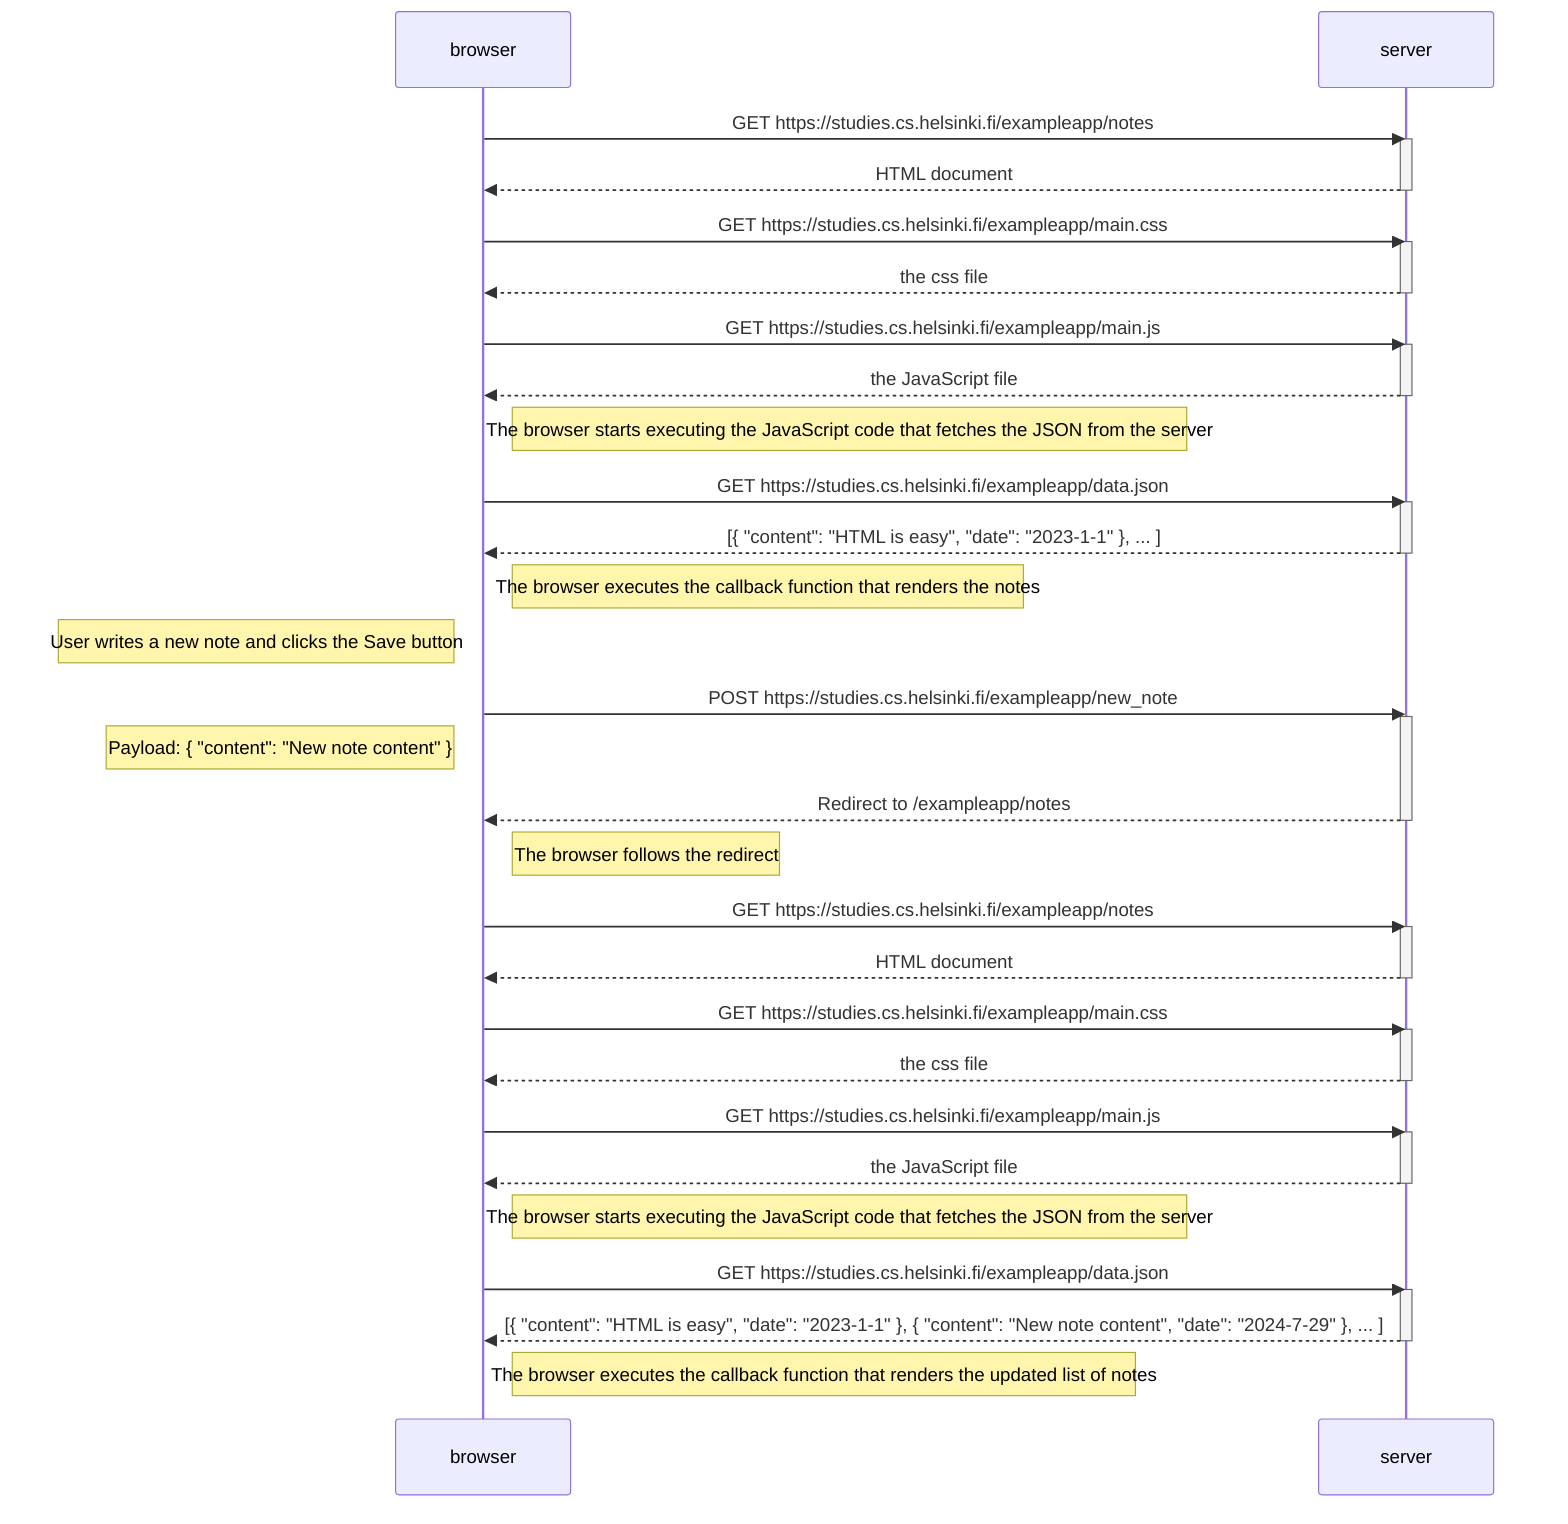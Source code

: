 sequenceDiagram
participant browser
participant server

browser->>server: GET https://studies.cs.helsinki.fi/exampleapp/notes
activate server
server-->>browser: HTML document
deactivate server

browser->>server: GET https://studies.cs.helsinki.fi/exampleapp/main.css
activate server
server-->>browser: the css file
deactivate server

browser->>server: GET https://studies.cs.helsinki.fi/exampleapp/main.js
activate server
server-->>browser: the JavaScript file
deactivate server

Note right of browser: The browser starts executing the JavaScript code that fetches the JSON from the server

browser->>server: GET https://studies.cs.helsinki.fi/exampleapp/data.json
activate server
server-->>browser: [{ "content": "HTML is easy", "date": "2023-1-1" }, ... ]
deactivate server

Note right of browser: The browser executes the callback function that renders the notes

Note left of browser: User writes a new note and clicks the Save button

browser->>server: POST https://studies.cs.helsinki.fi/exampleapp/new_note
activate server
Note left of browser: Payload: { "content": "New note content" }
server-->>browser: Redirect to /exampleapp/notes
deactivate server

Note right of browser: The browser follows the redirect

browser->>server: GET https://studies.cs.helsinki.fi/exampleapp/notes
activate server
server-->>browser: HTML document
deactivate server

browser->>server: GET https://studies.cs.helsinki.fi/exampleapp/main.css
activate server
server-->>browser: the css file
deactivate server

browser->>server: GET https://studies.cs.helsinki.fi/exampleapp/main.js
activate server
server-->>browser: the JavaScript file
deactivate server

Note right of browser: The browser starts executing the JavaScript code that fetches the JSON from the server

browser->>server: GET https://studies.cs.helsinki.fi/exampleapp/data.json
activate server
server-->>browser: [{ "content": "HTML is easy", "date": "2023-1-1" }, { "content": "New note content", "date": "2024-7-29" }, ... ]
deactivate server

Note right of browser: The browser executes the callback function that renders the updated list of notes